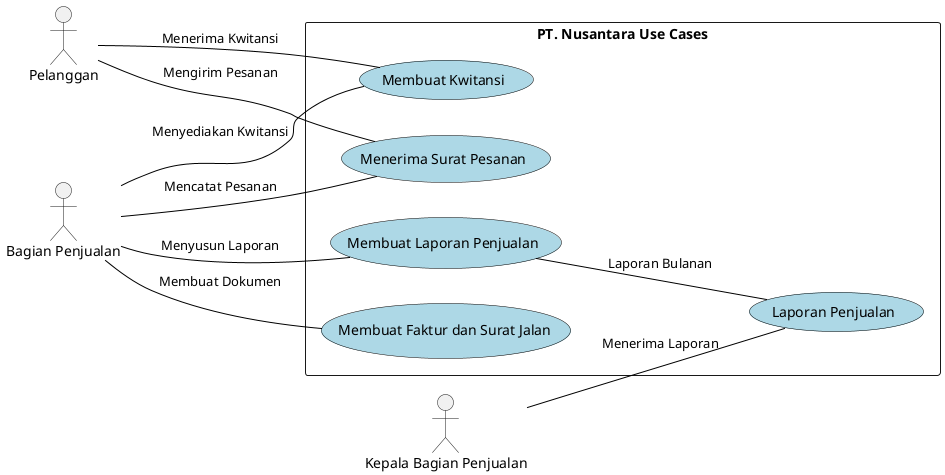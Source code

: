 @startuml
left to right direction
skinparam packageStyle rectangle
skinparam usecase {
    BackgroundColor LightBlue
    BorderColor Black
    ArrowColor Black
}

actor Pelanggan as Customer
actor "Bagian Penjualan" as SalesDept
actor "Kepala Bagian Penjualan" as SalesManager

rectangle "PT. Nusantara Use Cases" {
    usecase "Menerima Surat Pesanan" as ReceiveOrder
    usecase "Membuat Faktur dan Surat Jalan" as GenerateInvoice
    usecase "Membuat Kwitansi" as CreateReceipt
    usecase "Membuat Laporan Penjualan" as PrepareSalesReport
    usecase "Laporan Penjualan" as ReceiveSalesReport
}

' Hubungan Aktor dan Use Cases
Customer -- ReceiveOrder : "Mengirim Pesanan"
Customer -- CreateReceipt : "Menerima Kwitansi"

SalesDept -- ReceiveOrder : "Mencatat Pesanan"
SalesDept -- GenerateInvoice : "Membuat Dokumen"
SalesDept -- CreateReceipt : "Menyediakan Kwitansi"
SalesDept -- PrepareSalesReport : "Menyusun Laporan"

PrepareSalesReport -- ReceiveSalesReport : "Laporan Bulanan"

SalesManager -- ReceiveSalesReport : "Menerima Laporan"

@enduml